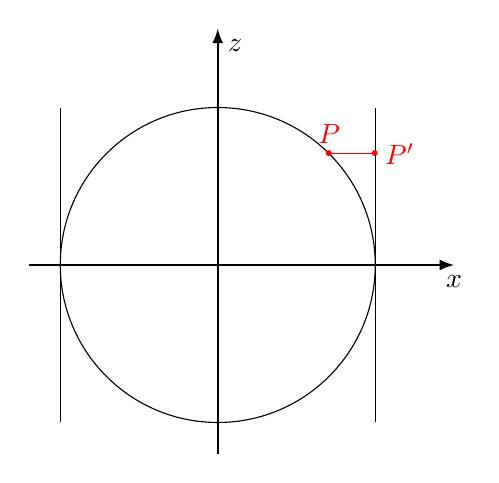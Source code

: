 \begin{tikzpicture}[scale=2]

\draw[thick,->,>=latex] (-1.2,0) -- (1.5,0) node[below]{$x$};
\draw[thick,->,>=latex] (0,-1.2) -- (0,1.5) node[below right]{$z$};

\draw (0,0)  circle (1);

\draw (1,-1) -- (1,1);
\draw (-1,-1) -- (-1,1);

\def\mytheta{45}
\coordinate (P) at (\mytheta:1);
\node[scale=2,red] at (P) {.};
\node[above,red] at (P) {$P$};

\coordinate (Q) at (1,{sin(\mytheta)});
\node[scale=2,red] at (Q) {.};
\node[right,red] at (Q) {$P'$};

\draw[red] (P) -- (Q);

\end{tikzpicture}